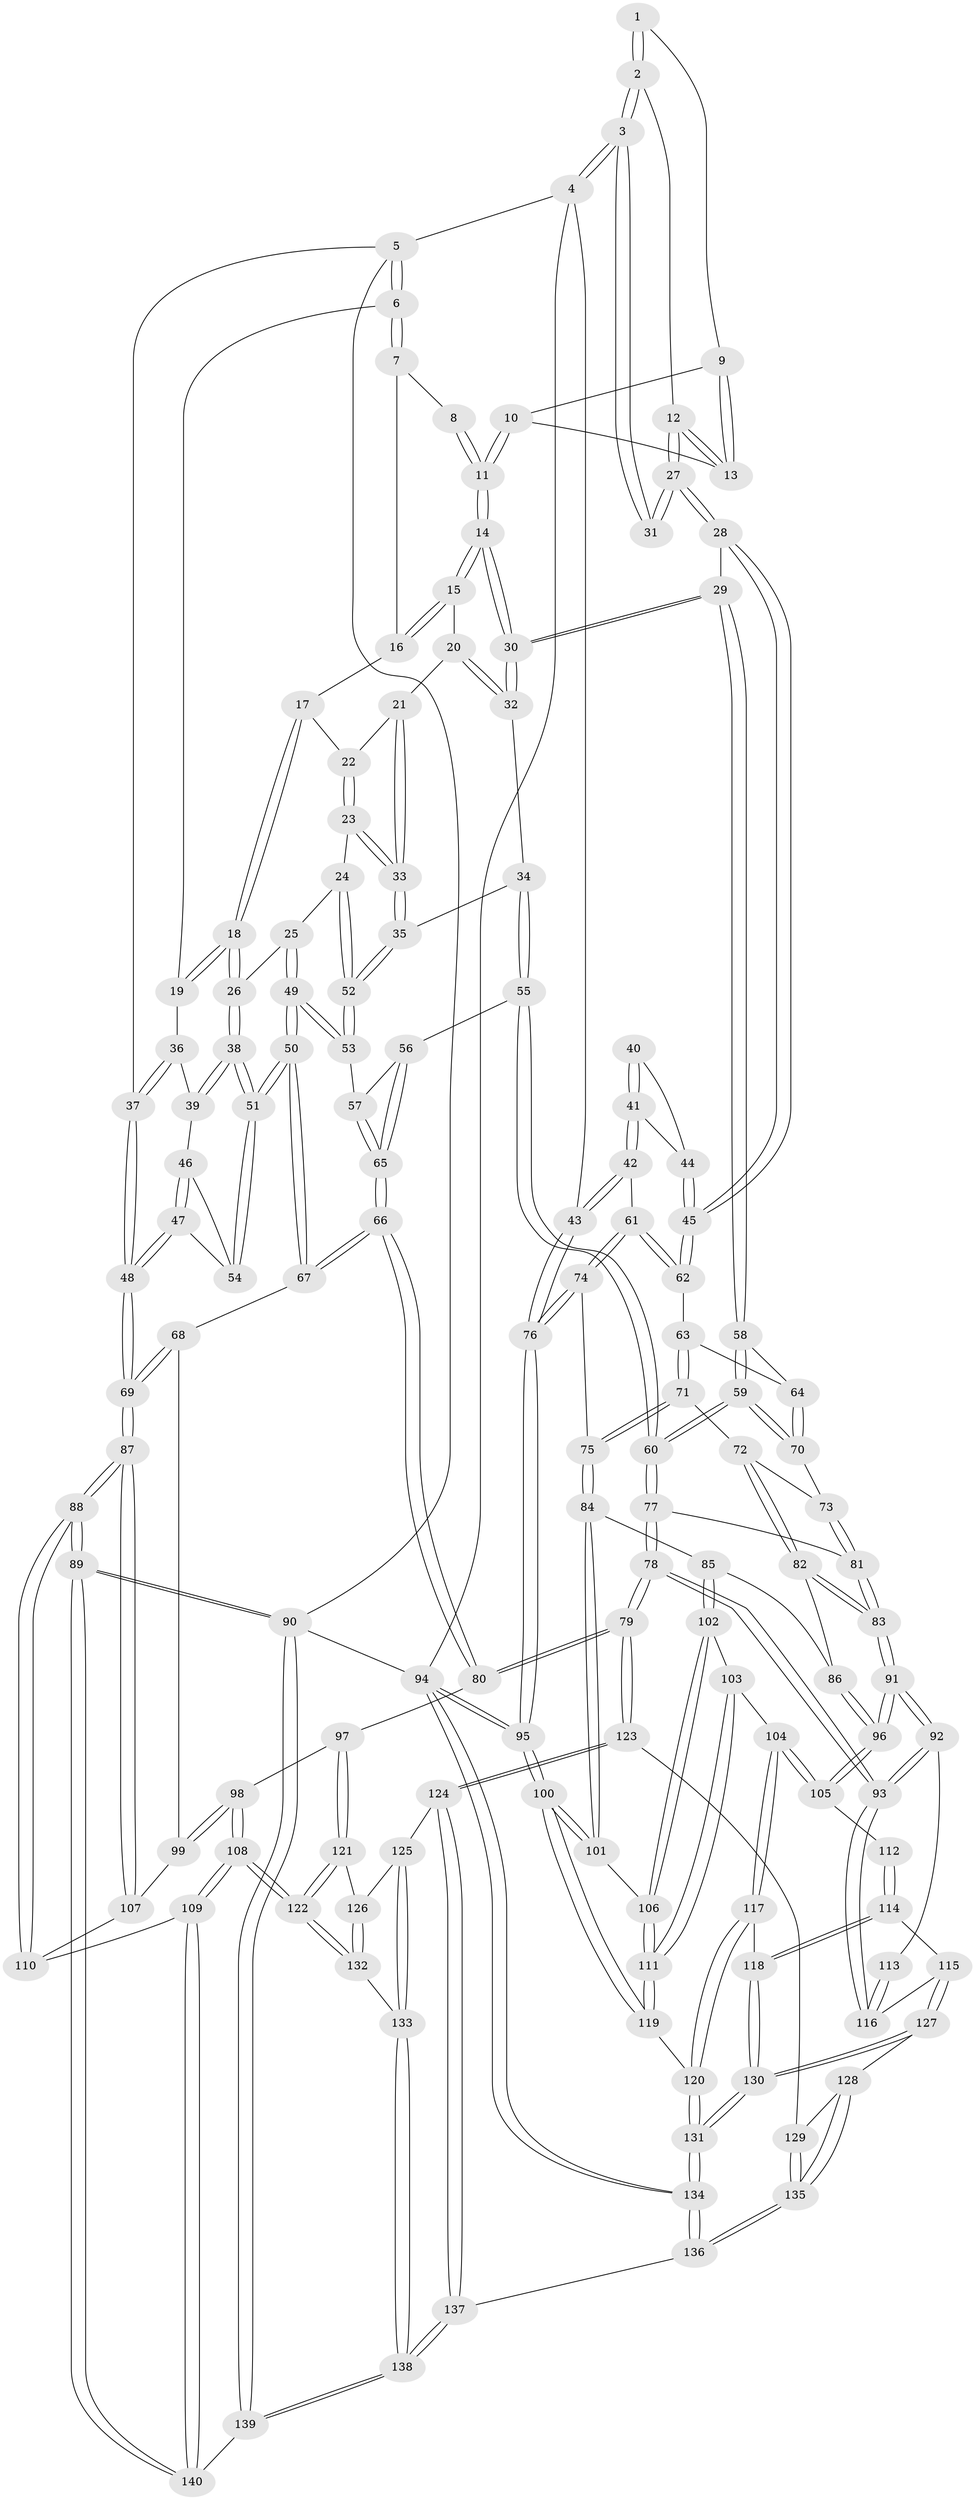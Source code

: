 // coarse degree distribution, {3: 0.2, 5: 0.3333333333333333, 4: 0.3333333333333333, 2: 0.03333333333333333, 6: 0.1}
// Generated by graph-tools (version 1.1) at 2025/24/03/03/25 07:24:39]
// undirected, 140 vertices, 347 edges
graph export_dot {
graph [start="1"]
  node [color=gray90,style=filled];
  1 [pos="+0.7181881474502584+0"];
  2 [pos="+1+0"];
  3 [pos="+1+0"];
  4 [pos="+1+0"];
  5 [pos="+0+0"];
  6 [pos="+0.11581541418208553+0"];
  7 [pos="+0.3045269742647231+0"];
  8 [pos="+0.6670208720877553+0"];
  9 [pos="+0.6937626566179166+0"];
  10 [pos="+0.6305004710332374+0.129901544694889"];
  11 [pos="+0.5529384061507243+0.13187917766935237"];
  12 [pos="+0.721581819722527+0.15275201956832773"];
  13 [pos="+0.6992505495055128+0.14295140833271555"];
  14 [pos="+0.5474304558532036+0.1347269848536714"];
  15 [pos="+0.5041399361621997+0.13000139038540406"];
  16 [pos="+0.3473899747126019+0"];
  17 [pos="+0.3176690446935023+0.11611201805732707"];
  18 [pos="+0.22106197152272453+0.18583491765938046"];
  19 [pos="+0.2154481894762768+0.17902628541587437"];
  20 [pos="+0.48376180464969354+0.1492371317268186"];
  21 [pos="+0.42592462994422414+0.18486187343714552"];
  22 [pos="+0.3616189871534593+0.1680102975983454"];
  23 [pos="+0.29515754290300966+0.23355914629527624"];
  24 [pos="+0.27070142243602+0.23840941464604629"];
  25 [pos="+0.22688732379109383+0.2149478129072302"];
  26 [pos="+0.2258254894210476+0.21390722504576787"];
  27 [pos="+0.7395591514065342+0.17813779631138393"];
  28 [pos="+0.7056826418897045+0.290718474292869"];
  29 [pos="+0.6058993581827813+0.32312459295008983"];
  30 [pos="+0.5925120228948444+0.3027743790070534"];
  31 [pos="+0.8259005982599392+0.1854561288272423"];
  32 [pos="+0.48448357423472976+0.2836662920281532"];
  33 [pos="+0.3968946057739398+0.2664800104833424"];
  34 [pos="+0.42907814751899903+0.31478375776182627"];
  35 [pos="+0.4015644890689332+0.2923677573146797"];
  36 [pos="+0.028503279756724887+0.14941752655313031"];
  37 [pos="+0+0"];
  38 [pos="+0.14035086148879183+0.2665679810148295"];
  39 [pos="+0.06823199846231402+0.23466798251236987"];
  40 [pos="+0.8306909390411389+0.19251018600608719"];
  41 [pos="+0.9973776878675443+0.2928690996345278"];
  42 [pos="+1+0.3224023681088174"];
  43 [pos="+1+0.28657652060542876"];
  44 [pos="+0.8303600390528836+0.2802074571960556"];
  45 [pos="+0.788836747563284+0.3601097447962199"];
  46 [pos="+0.05433401541256429+0.26846769664254605"];
  47 [pos="+0+0.35854254176803607"];
  48 [pos="+0+0.3578285361914545"];
  49 [pos="+0.20093694351512015+0.4260405849075773"];
  50 [pos="+0.15890994630766658+0.45148404970747524"];
  51 [pos="+0.1405429260064743+0.4290511401620419"];
  52 [pos="+0.3039197625288076+0.34989744880891593"];
  53 [pos="+0.286368424910413+0.3962551292587708"];
  54 [pos="+0.07879486420987049+0.3940596938309881"];
  55 [pos="+0.47544987640507635+0.44404244199941617"];
  56 [pos="+0.47533062914759816+0.4440943578362473"];
  57 [pos="+0.312017266846046+0.4099025934499616"];
  58 [pos="+0.6025953066520067+0.3329368422790794"];
  59 [pos="+0.5449048618654525+0.4485265405939156"];
  60 [pos="+0.5429558820080138+0.45035546181377645"];
  61 [pos="+0.8975628755454967+0.41645016030695564"];
  62 [pos="+0.8026452806615759+0.38674855748889103"];
  63 [pos="+0.7538981961127358+0.43397390546962117"];
  64 [pos="+0.7425717677945763+0.43674539346472363"];
  65 [pos="+0.35589057147801356+0.6034597957035692"];
  66 [pos="+0.35525713681176085+0.6047824855033199"];
  67 [pos="+0.14859753313958737+0.5264217748518814"];
  68 [pos="+0.13882631819753208+0.5379715390991784"];
  69 [pos="+0+0.5406649267591889"];
  70 [pos="+0.698137420925505+0.458591532505799"];
  71 [pos="+0.7688843321810516+0.529703774390352"];
  72 [pos="+0.7136387378671932+0.5483492045010385"];
  73 [pos="+0.70111122888754+0.5400018636651147"];
  74 [pos="+0.8845600250980497+0.5666790902239903"];
  75 [pos="+0.863314870778728+0.5866650702101687"];
  76 [pos="+1+0.6251469406392459"];
  77 [pos="+0.5540713683881519+0.48372987046632554"];
  78 [pos="+0.49091591903914455+0.7291345172391582"];
  79 [pos="+0.4367725888669904+0.745995058490431"];
  80 [pos="+0.39375372050672924+0.7097437211953221"];
  81 [pos="+0.6189292638151073+0.5449463323998034"];
  82 [pos="+0.7146059497024914+0.6018485559422335"];
  83 [pos="+0.6428290045087546+0.6387753895269515"];
  84 [pos="+0.862677499913475+0.5883191618853503"];
  85 [pos="+0.8362597041631112+0.6116702069358896"];
  86 [pos="+0.7720657841813079+0.6327352082814155"];
  87 [pos="+0+0.7263181349514223"];
  88 [pos="+0+0.8469704604461316"];
  89 [pos="+0+1"];
  90 [pos="+0+1"];
  91 [pos="+0.63725974698398+0.6548974433949288"];
  92 [pos="+0.5752179536562017+0.6911996006838173"];
  93 [pos="+0.4962566875823438+0.7295125531476996"];
  94 [pos="+1+1"];
  95 [pos="+1+0.8502496330863397"];
  96 [pos="+0.7240786271465498+0.7137576980170538"];
  97 [pos="+0.27399505112762945+0.7303324453743057"];
  98 [pos="+0.17006479882255635+0.6671909395818817"];
  99 [pos="+0.1331471550054222+0.5829917252770579"];
  100 [pos="+1+0.792097663601495"];
  101 [pos="+0.9007501687040005+0.6640435603838883"];
  102 [pos="+0.8329001666105126+0.6365330278134841"];
  103 [pos="+0.7922514099186672+0.729586192459806"];
  104 [pos="+0.7354004844484214+0.7354510618365445"];
  105 [pos="+0.7273368729547087+0.7251966883493515"];
  106 [pos="+0.8486370813469775+0.750975655556574"];
  107 [pos="+0.0748466770801096+0.6510978321806715"];
  108 [pos="+0.11661325166889311+0.851839529759355"];
  109 [pos="+0.10692739556079241+0.8569139376285498"];
  110 [pos="+0.048892256705974906+0.8388124816442972"];
  111 [pos="+0.8482254808432971+0.7535583689079076"];
  112 [pos="+0.6962067452065649+0.739666855687491"];
  113 [pos="+0.6646320998577523+0.7404522881006775"];
  114 [pos="+0.6240075742389074+0.805735964279498"];
  115 [pos="+0.5993182260490318+0.8012312753182131"];
  116 [pos="+0.5843828321286203+0.7891214709923803"];
  117 [pos="+0.7403075076339716+0.8022588081507932"];
  118 [pos="+0.6881772555608033+0.835965724188837"];
  119 [pos="+0.8771585797805684+0.8040949008889723"];
  120 [pos="+0.8237749726289902+0.8504315743221162"];
  121 [pos="+0.1886072776299235+0.8237736842755293"];
  122 [pos="+0.1292632622010233+0.8498406633119754"];
  123 [pos="+0.42888444335918724+0.7853373159599011"];
  124 [pos="+0.40040011839233+0.8258274879393659"];
  125 [pos="+0.32219560975579903+0.8528594168950647"];
  126 [pos="+0.2726364337747688+0.8455267198752491"];
  127 [pos="+0.6014626021705148+0.9168392845571345"];
  128 [pos="+0.5621383818250801+0.9300235153911726"];
  129 [pos="+0.4853360719980918+0.8672048369890183"];
  130 [pos="+0.6873183503695207+0.945026136745757"];
  131 [pos="+0.7942258631731449+1"];
  132 [pos="+0.24506832081575441+0.9078833075817301"];
  133 [pos="+0.2665776118989691+0.9219389305896807"];
  134 [pos="+0.8598064413061615+1"];
  135 [pos="+0.46255128344273155+1"];
  136 [pos="+0.46182559386204197+1"];
  137 [pos="+0.33585090585933786+1"];
  138 [pos="+0.3305604811220692+1"];
  139 [pos="+0.2194672264957355+1"];
  140 [pos="+0.12482053484182341+0.9425572830910297"];
  1 -- 2;
  1 -- 2;
  1 -- 9;
  2 -- 3;
  2 -- 3;
  2 -- 12;
  3 -- 4;
  3 -- 4;
  3 -- 31;
  3 -- 31;
  4 -- 5;
  4 -- 43;
  4 -- 94;
  5 -- 6;
  5 -- 6;
  5 -- 37;
  5 -- 90;
  6 -- 7;
  6 -- 7;
  6 -- 19;
  7 -- 8;
  7 -- 16;
  8 -- 11;
  8 -- 11;
  9 -- 10;
  9 -- 13;
  9 -- 13;
  10 -- 11;
  10 -- 11;
  10 -- 13;
  11 -- 14;
  11 -- 14;
  12 -- 13;
  12 -- 13;
  12 -- 27;
  12 -- 27;
  14 -- 15;
  14 -- 15;
  14 -- 30;
  14 -- 30;
  15 -- 16;
  15 -- 16;
  15 -- 20;
  16 -- 17;
  17 -- 18;
  17 -- 18;
  17 -- 22;
  18 -- 19;
  18 -- 19;
  18 -- 26;
  18 -- 26;
  19 -- 36;
  20 -- 21;
  20 -- 32;
  20 -- 32;
  21 -- 22;
  21 -- 33;
  21 -- 33;
  22 -- 23;
  22 -- 23;
  23 -- 24;
  23 -- 33;
  23 -- 33;
  24 -- 25;
  24 -- 52;
  24 -- 52;
  25 -- 26;
  25 -- 49;
  25 -- 49;
  26 -- 38;
  26 -- 38;
  27 -- 28;
  27 -- 28;
  27 -- 31;
  27 -- 31;
  28 -- 29;
  28 -- 45;
  28 -- 45;
  29 -- 30;
  29 -- 30;
  29 -- 58;
  29 -- 58;
  30 -- 32;
  30 -- 32;
  32 -- 34;
  33 -- 35;
  33 -- 35;
  34 -- 35;
  34 -- 55;
  34 -- 55;
  35 -- 52;
  35 -- 52;
  36 -- 37;
  36 -- 37;
  36 -- 39;
  37 -- 48;
  37 -- 48;
  38 -- 39;
  38 -- 39;
  38 -- 51;
  38 -- 51;
  39 -- 46;
  40 -- 41;
  40 -- 41;
  40 -- 44;
  41 -- 42;
  41 -- 42;
  41 -- 44;
  42 -- 43;
  42 -- 43;
  42 -- 61;
  43 -- 76;
  43 -- 76;
  44 -- 45;
  44 -- 45;
  45 -- 62;
  45 -- 62;
  46 -- 47;
  46 -- 47;
  46 -- 54;
  47 -- 48;
  47 -- 48;
  47 -- 54;
  48 -- 69;
  48 -- 69;
  49 -- 50;
  49 -- 50;
  49 -- 53;
  49 -- 53;
  50 -- 51;
  50 -- 51;
  50 -- 67;
  50 -- 67;
  51 -- 54;
  51 -- 54;
  52 -- 53;
  52 -- 53;
  53 -- 57;
  55 -- 56;
  55 -- 60;
  55 -- 60;
  56 -- 57;
  56 -- 65;
  56 -- 65;
  57 -- 65;
  57 -- 65;
  58 -- 59;
  58 -- 59;
  58 -- 64;
  59 -- 60;
  59 -- 60;
  59 -- 70;
  59 -- 70;
  60 -- 77;
  60 -- 77;
  61 -- 62;
  61 -- 62;
  61 -- 74;
  61 -- 74;
  62 -- 63;
  63 -- 64;
  63 -- 71;
  63 -- 71;
  64 -- 70;
  64 -- 70;
  65 -- 66;
  65 -- 66;
  66 -- 67;
  66 -- 67;
  66 -- 80;
  66 -- 80;
  67 -- 68;
  68 -- 69;
  68 -- 69;
  68 -- 99;
  69 -- 87;
  69 -- 87;
  70 -- 73;
  71 -- 72;
  71 -- 75;
  71 -- 75;
  72 -- 73;
  72 -- 82;
  72 -- 82;
  73 -- 81;
  73 -- 81;
  74 -- 75;
  74 -- 76;
  74 -- 76;
  75 -- 84;
  75 -- 84;
  76 -- 95;
  76 -- 95;
  77 -- 78;
  77 -- 78;
  77 -- 81;
  78 -- 79;
  78 -- 79;
  78 -- 93;
  78 -- 93;
  79 -- 80;
  79 -- 80;
  79 -- 123;
  79 -- 123;
  80 -- 97;
  81 -- 83;
  81 -- 83;
  82 -- 83;
  82 -- 83;
  82 -- 86;
  83 -- 91;
  83 -- 91;
  84 -- 85;
  84 -- 101;
  84 -- 101;
  85 -- 86;
  85 -- 102;
  85 -- 102;
  86 -- 96;
  86 -- 96;
  87 -- 88;
  87 -- 88;
  87 -- 107;
  87 -- 107;
  88 -- 89;
  88 -- 89;
  88 -- 110;
  88 -- 110;
  89 -- 90;
  89 -- 90;
  89 -- 140;
  89 -- 140;
  90 -- 94;
  90 -- 139;
  90 -- 139;
  91 -- 92;
  91 -- 92;
  91 -- 96;
  91 -- 96;
  92 -- 93;
  92 -- 93;
  92 -- 113;
  93 -- 116;
  93 -- 116;
  94 -- 95;
  94 -- 95;
  94 -- 134;
  94 -- 134;
  95 -- 100;
  95 -- 100;
  96 -- 105;
  96 -- 105;
  97 -- 98;
  97 -- 121;
  97 -- 121;
  98 -- 99;
  98 -- 99;
  98 -- 108;
  98 -- 108;
  99 -- 107;
  100 -- 101;
  100 -- 101;
  100 -- 119;
  100 -- 119;
  101 -- 106;
  102 -- 103;
  102 -- 106;
  102 -- 106;
  103 -- 104;
  103 -- 111;
  103 -- 111;
  104 -- 105;
  104 -- 105;
  104 -- 117;
  104 -- 117;
  105 -- 112;
  106 -- 111;
  106 -- 111;
  107 -- 110;
  108 -- 109;
  108 -- 109;
  108 -- 122;
  108 -- 122;
  109 -- 110;
  109 -- 140;
  109 -- 140;
  111 -- 119;
  111 -- 119;
  112 -- 114;
  112 -- 114;
  113 -- 116;
  113 -- 116;
  114 -- 115;
  114 -- 118;
  114 -- 118;
  115 -- 116;
  115 -- 127;
  115 -- 127;
  117 -- 118;
  117 -- 120;
  117 -- 120;
  118 -- 130;
  118 -- 130;
  119 -- 120;
  120 -- 131;
  120 -- 131;
  121 -- 122;
  121 -- 122;
  121 -- 126;
  122 -- 132;
  122 -- 132;
  123 -- 124;
  123 -- 124;
  123 -- 129;
  124 -- 125;
  124 -- 137;
  124 -- 137;
  125 -- 126;
  125 -- 133;
  125 -- 133;
  126 -- 132;
  126 -- 132;
  127 -- 128;
  127 -- 130;
  127 -- 130;
  128 -- 129;
  128 -- 135;
  128 -- 135;
  129 -- 135;
  129 -- 135;
  130 -- 131;
  130 -- 131;
  131 -- 134;
  131 -- 134;
  132 -- 133;
  133 -- 138;
  133 -- 138;
  134 -- 136;
  134 -- 136;
  135 -- 136;
  135 -- 136;
  136 -- 137;
  137 -- 138;
  137 -- 138;
  138 -- 139;
  138 -- 139;
  139 -- 140;
}
